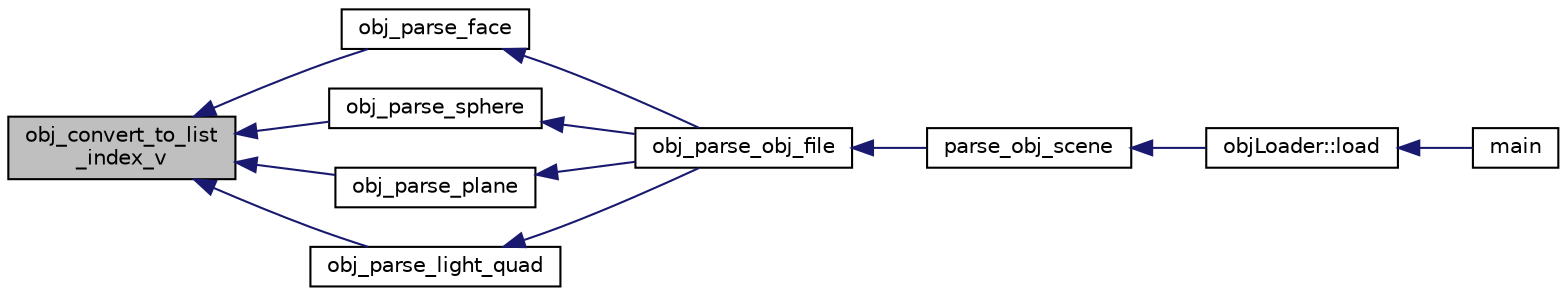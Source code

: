 digraph "obj_convert_to_list_index_v"
{
  edge [fontname="Helvetica",fontsize="10",labelfontname="Helvetica",labelfontsize="10"];
  node [fontname="Helvetica",fontsize="10",shape=record];
  rankdir="LR";
  Node1 [label="obj_convert_to_list\l_index_v",height=0.2,width=0.4,color="black", fillcolor="grey75", style="filled" fontcolor="black"];
  Node1 -> Node2 [dir="back",color="midnightblue",fontsize="10",style="solid"];
  Node2 [label="obj_parse_face",height=0.2,width=0.4,color="black", fillcolor="white", style="filled",URL="$obj__parser_8cpp.html#ae66a2a73524902a148fe2d1deeb046f1"];
  Node2 -> Node3 [dir="back",color="midnightblue",fontsize="10",style="solid"];
  Node3 [label="obj_parse_obj_file",height=0.2,width=0.4,color="black", fillcolor="white", style="filled",URL="$obj__parser_8cpp.html#a8d8a0f7da63815420d8e6fa78bd820d5"];
  Node3 -> Node4 [dir="back",color="midnightblue",fontsize="10",style="solid"];
  Node4 [label="parse_obj_scene",height=0.2,width=0.4,color="black", fillcolor="white", style="filled",URL="$obj__parser_8h.html#afeb61f62eed9b215b2ce5f452df8efd6"];
  Node4 -> Node5 [dir="back",color="midnightblue",fontsize="10",style="solid"];
  Node5 [label="objLoader::load",height=0.2,width=0.4,color="black", fillcolor="white", style="filled",URL="$classobj_loader.html#a3dd8724f1e8a00e1e4345087ded8a877"];
  Node5 -> Node6 [dir="back",color="midnightblue",fontsize="10",style="solid"];
  Node6 [label="main",height=0.2,width=0.4,color="black", fillcolor="white", style="filled",URL="$obj_tester_8cpp.html#a3c04138a5bfe5d72780bb7e82a18e627"];
  Node1 -> Node7 [dir="back",color="midnightblue",fontsize="10",style="solid"];
  Node7 [label="obj_parse_sphere",height=0.2,width=0.4,color="black", fillcolor="white", style="filled",URL="$obj__parser_8cpp.html#af28c38aecd612a587a065f7c2ad44562"];
  Node7 -> Node3 [dir="back",color="midnightblue",fontsize="10",style="solid"];
  Node1 -> Node8 [dir="back",color="midnightblue",fontsize="10",style="solid"];
  Node8 [label="obj_parse_plane",height=0.2,width=0.4,color="black", fillcolor="white", style="filled",URL="$obj__parser_8cpp.html#a28fde9588e207bbff92d8464243d1430"];
  Node8 -> Node3 [dir="back",color="midnightblue",fontsize="10",style="solid"];
  Node1 -> Node9 [dir="back",color="midnightblue",fontsize="10",style="solid"];
  Node9 [label="obj_parse_light_quad",height=0.2,width=0.4,color="black", fillcolor="white", style="filled",URL="$obj__parser_8cpp.html#ab0b497c4672c66dee44ba5c1991fa2c7"];
  Node9 -> Node3 [dir="back",color="midnightblue",fontsize="10",style="solid"];
}
